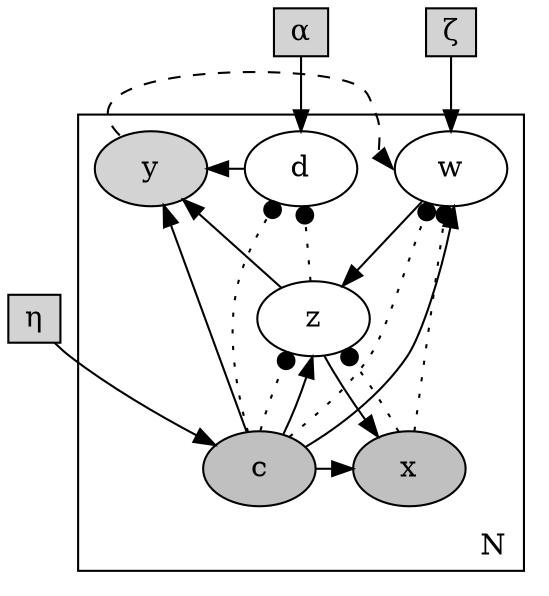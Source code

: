 digraph {
	subgraph cluster_N {
    rankdir=TB;
		label=N; labeljust=r; labelloc=b;
        {rank = same; d; y; w; }
        {rank = same; x; c; }
        d -> y
        //y -> z;
        y -> w [style=dashed, tailport="nw", headport="w",];
        w -> z;
        z -> x;
        x -> z [style=dotted, arrowhead=dot,];
        x -> w [style=dotted, arrowhead=dot,];
        //z -> y [style=dotted, arrowhead=dot,];
        z -> y;
        z -> d [style=dotted, arrowhead=dot,];
		//n [label="(µ,σ)" shape=ellipse];
		d [label="d" shape=ellipse];
		y [label="y", shape=ellipse, style=filled];
		w [label="w" shape=ellipse];
		z [label="z" fillcolor=white shape=ellipse style=filled];
		x [label="x" fillcolor=grey shape=ellipse style=filled];
		c [label="c" fillcolor=grey shape=ellipse style=filled];
        c -> z [style=dotted, arrowhead=dot];
        c -> w [style=dotted, arrowhead=dot];
        c -> d [style=dotted, arrowhead=dot];
        c -> x;
        c -> w;
        c -> z;
        c -> y;
    }
    //rankdir=LR;
    //rankdir=BT;
    a -> d;
    n -> w;
    e -> c;
    {rank=same; a; n;}
    a [label="α", shape=box, width=0.25,height=0.2,style=filled,];
    n [label="ζ", shape=box, width=0.25,height=0.2,style=filled, ];
    e [label="η", shape=box, width=0.25,height=0.2,style=filled, ];
}



